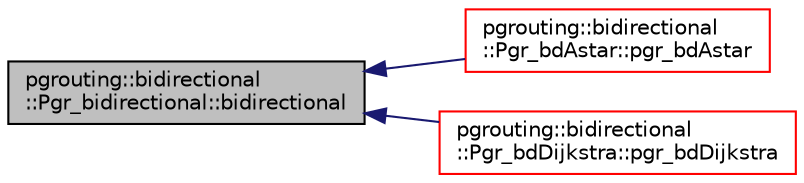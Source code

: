 digraph "pgrouting::bidirectional::Pgr_bidirectional::bidirectional"
{
  edge [fontname="Helvetica",fontsize="10",labelfontname="Helvetica",labelfontsize="10"];
  node [fontname="Helvetica",fontsize="10",shape=record];
  rankdir="LR";
  Node1 [label="pgrouting::bidirectional\l::Pgr_bidirectional::bidirectional",height=0.2,width=0.4,color="black", fillcolor="grey75", style="filled", fontcolor="black"];
  Node1 -> Node2 [dir="back",color="midnightblue",fontsize="10",style="solid",fontname="Helvetica"];
  Node2 [label="pgrouting::bidirectional\l::Pgr_bdAstar::pgr_bdAstar",height=0.2,width=0.4,color="red", fillcolor="white", style="filled",URL="$classpgrouting_1_1bidirectional_1_1Pgr__bdAstar.html#ab4a598217cd6f47403c6905d2793436a"];
  Node1 -> Node3 [dir="back",color="midnightblue",fontsize="10",style="solid",fontname="Helvetica"];
  Node3 [label="pgrouting::bidirectional\l::Pgr_bdDijkstra::pgr_bdDijkstra",height=0.2,width=0.4,color="red", fillcolor="white", style="filled",URL="$classpgrouting_1_1bidirectional_1_1Pgr__bdDijkstra.html#a5ec4cc07272c3b59d5adaa4b788600ef"];
}
